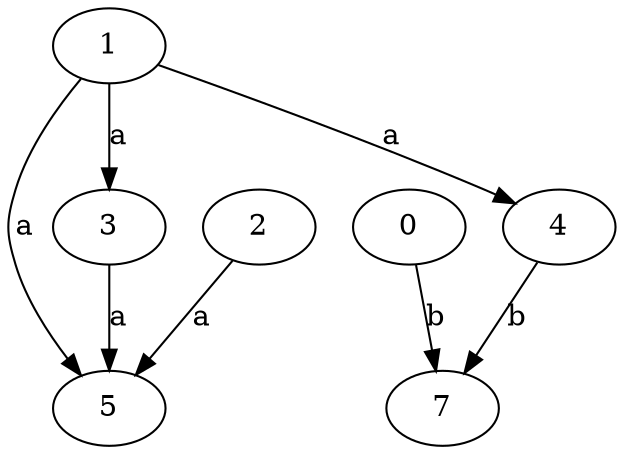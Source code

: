 strict digraph  {
3;
4;
0;
5;
1;
7;
2;
3 -> 5  [label=a];
4 -> 7  [label=b];
0 -> 7  [label=b];
1 -> 3  [label=a];
1 -> 4  [label=a];
1 -> 5  [label=a];
2 -> 5  [label=a];
}
